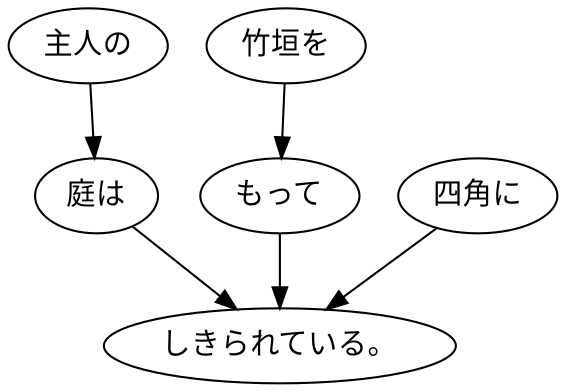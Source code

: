 digraph graph4116 {
	node0 [label="主人の"];
	node1 [label="庭は"];
	node2 [label="竹垣を"];
	node3 [label="もって"];
	node4 [label="四角に"];
	node5 [label="しきられている。"];
	node0 -> node1;
	node1 -> node5;
	node2 -> node3;
	node3 -> node5;
	node4 -> node5;
}
